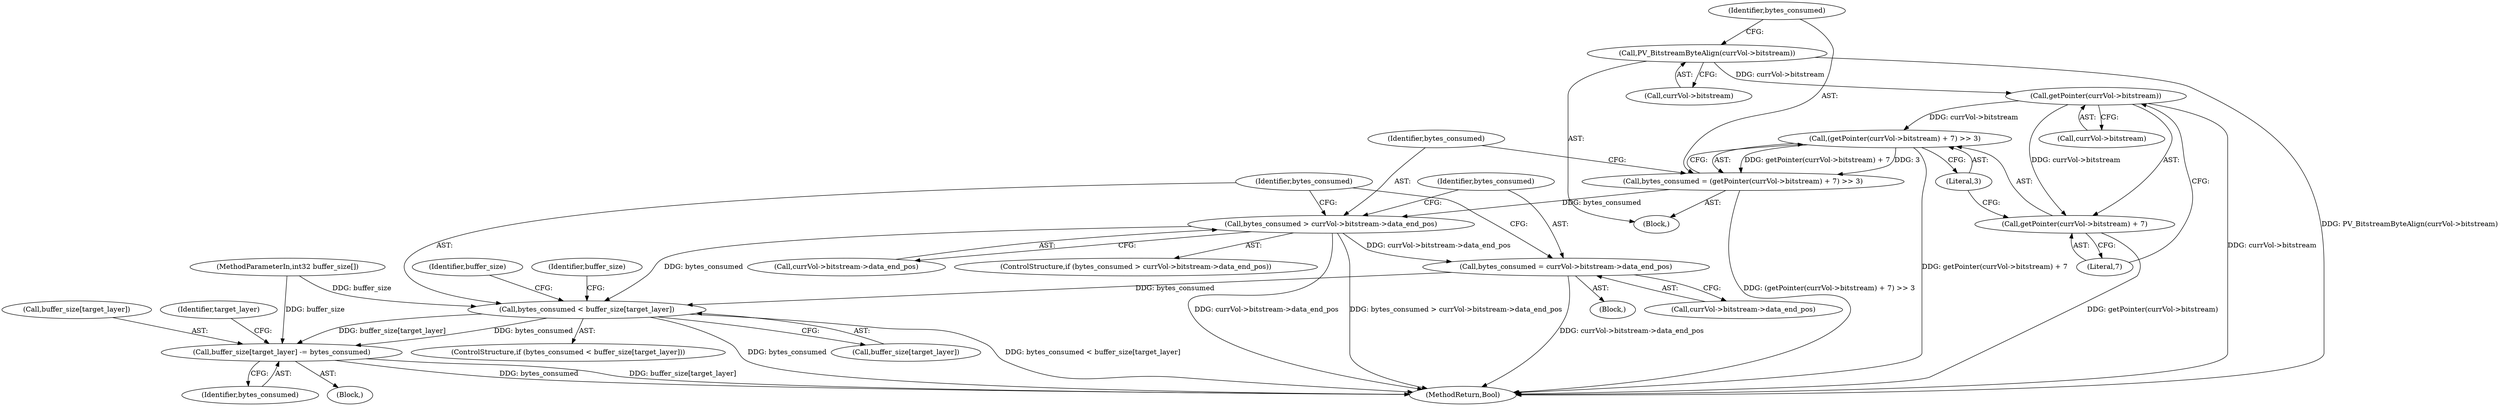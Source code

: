 digraph "0_Android_961e5ac5788b52304e64b9a509781beaf5201fb0_1@pointer" {
"1000196" [label="(Call,PV_BitstreamByteAlign(currVol->bitstream))"];
"1000204" [label="(Call,getPointer(currVol->bitstream))"];
"1000202" [label="(Call,(getPointer(currVol->bitstream) + 7) >> 3)"];
"1000200" [label="(Call,bytes_consumed = (getPointer(currVol->bitstream) + 7) >> 3)"];
"1000211" [label="(Call,bytes_consumed > currVol->bitstream->data_end_pos)"];
"1000219" [label="(Call,bytes_consumed = currVol->bitstream->data_end_pos)"];
"1000227" [label="(Call,bytes_consumed < buffer_size[target_layer])"];
"1000233" [label="(Call,buffer_size[target_layer] -= bytes_consumed)"];
"1000203" [label="(Call,getPointer(currVol->bitstream) + 7)"];
"1000246" [label="(Identifier,target_layer)"];
"1000219" [label="(Call,bytes_consumed = currVol->bitstream->data_end_pos)"];
"1000197" [label="(Call,currVol->bitstream)"];
"1000201" [label="(Identifier,bytes_consumed)"];
"1000213" [label="(Call,currVol->bitstream->data_end_pos)"];
"1000232" [label="(Block,)"];
"1000204" [label="(Call,getPointer(currVol->bitstream))"];
"1000664" [label="(MethodReturn,Bool)"];
"1000203" [label="(Call,getPointer(currVol->bitstream) + 7)"];
"1000211" [label="(Call,bytes_consumed > currVol->bitstream->data_end_pos)"];
"1000209" [label="(Literal,3)"];
"1000229" [label="(Call,buffer_size[target_layer])"];
"1000143" [label="(MethodParameterIn,int32 buffer_size[])"];
"1000200" [label="(Call,bytes_consumed = (getPointer(currVol->bitstream) + 7) >> 3)"];
"1000242" [label="(Identifier,buffer_size)"];
"1000205" [label="(Call,currVol->bitstream)"];
"1000196" [label="(Call,PV_BitstreamByteAlign(currVol->bitstream))"];
"1000210" [label="(ControlStructure,if (bytes_consumed > currVol->bitstream->data_end_pos))"];
"1000195" [label="(Block,)"];
"1000233" [label="(Call,buffer_size[target_layer] -= bytes_consumed)"];
"1000208" [label="(Literal,7)"];
"1000220" [label="(Identifier,bytes_consumed)"];
"1000227" [label="(Call,bytes_consumed < buffer_size[target_layer])"];
"1000218" [label="(Block,)"];
"1000212" [label="(Identifier,bytes_consumed)"];
"1000221" [label="(Call,currVol->bitstream->data_end_pos)"];
"1000235" [label="(Identifier,buffer_size)"];
"1000228" [label="(Identifier,bytes_consumed)"];
"1000237" [label="(Identifier,bytes_consumed)"];
"1000226" [label="(ControlStructure,if (bytes_consumed < buffer_size[target_layer]))"];
"1000234" [label="(Call,buffer_size[target_layer])"];
"1000202" [label="(Call,(getPointer(currVol->bitstream) + 7) >> 3)"];
"1000196" -> "1000195"  [label="AST: "];
"1000196" -> "1000197"  [label="CFG: "];
"1000197" -> "1000196"  [label="AST: "];
"1000201" -> "1000196"  [label="CFG: "];
"1000196" -> "1000664"  [label="DDG: PV_BitstreamByteAlign(currVol->bitstream)"];
"1000196" -> "1000204"  [label="DDG: currVol->bitstream"];
"1000204" -> "1000203"  [label="AST: "];
"1000204" -> "1000205"  [label="CFG: "];
"1000205" -> "1000204"  [label="AST: "];
"1000208" -> "1000204"  [label="CFG: "];
"1000204" -> "1000664"  [label="DDG: currVol->bitstream"];
"1000204" -> "1000202"  [label="DDG: currVol->bitstream"];
"1000204" -> "1000203"  [label="DDG: currVol->bitstream"];
"1000202" -> "1000200"  [label="AST: "];
"1000202" -> "1000209"  [label="CFG: "];
"1000203" -> "1000202"  [label="AST: "];
"1000209" -> "1000202"  [label="AST: "];
"1000200" -> "1000202"  [label="CFG: "];
"1000202" -> "1000664"  [label="DDG: getPointer(currVol->bitstream) + 7"];
"1000202" -> "1000200"  [label="DDG: getPointer(currVol->bitstream) + 7"];
"1000202" -> "1000200"  [label="DDG: 3"];
"1000200" -> "1000195"  [label="AST: "];
"1000201" -> "1000200"  [label="AST: "];
"1000212" -> "1000200"  [label="CFG: "];
"1000200" -> "1000664"  [label="DDG: (getPointer(currVol->bitstream) + 7) >> 3"];
"1000200" -> "1000211"  [label="DDG: bytes_consumed"];
"1000211" -> "1000210"  [label="AST: "];
"1000211" -> "1000213"  [label="CFG: "];
"1000212" -> "1000211"  [label="AST: "];
"1000213" -> "1000211"  [label="AST: "];
"1000220" -> "1000211"  [label="CFG: "];
"1000228" -> "1000211"  [label="CFG: "];
"1000211" -> "1000664"  [label="DDG: bytes_consumed > currVol->bitstream->data_end_pos"];
"1000211" -> "1000664"  [label="DDG: currVol->bitstream->data_end_pos"];
"1000211" -> "1000219"  [label="DDG: currVol->bitstream->data_end_pos"];
"1000211" -> "1000227"  [label="DDG: bytes_consumed"];
"1000219" -> "1000218"  [label="AST: "];
"1000219" -> "1000221"  [label="CFG: "];
"1000220" -> "1000219"  [label="AST: "];
"1000221" -> "1000219"  [label="AST: "];
"1000228" -> "1000219"  [label="CFG: "];
"1000219" -> "1000664"  [label="DDG: currVol->bitstream->data_end_pos"];
"1000219" -> "1000227"  [label="DDG: bytes_consumed"];
"1000227" -> "1000226"  [label="AST: "];
"1000227" -> "1000229"  [label="CFG: "];
"1000228" -> "1000227"  [label="AST: "];
"1000229" -> "1000227"  [label="AST: "];
"1000235" -> "1000227"  [label="CFG: "];
"1000242" -> "1000227"  [label="CFG: "];
"1000227" -> "1000664"  [label="DDG: bytes_consumed < buffer_size[target_layer]"];
"1000227" -> "1000664"  [label="DDG: bytes_consumed"];
"1000143" -> "1000227"  [label="DDG: buffer_size"];
"1000227" -> "1000233"  [label="DDG: bytes_consumed"];
"1000227" -> "1000233"  [label="DDG: buffer_size[target_layer]"];
"1000233" -> "1000232"  [label="AST: "];
"1000233" -> "1000237"  [label="CFG: "];
"1000234" -> "1000233"  [label="AST: "];
"1000237" -> "1000233"  [label="AST: "];
"1000246" -> "1000233"  [label="CFG: "];
"1000233" -> "1000664"  [label="DDG: bytes_consumed"];
"1000233" -> "1000664"  [label="DDG: buffer_size[target_layer]"];
"1000143" -> "1000233"  [label="DDG: buffer_size"];
"1000203" -> "1000208"  [label="CFG: "];
"1000208" -> "1000203"  [label="AST: "];
"1000209" -> "1000203"  [label="CFG: "];
"1000203" -> "1000664"  [label="DDG: getPointer(currVol->bitstream)"];
}
